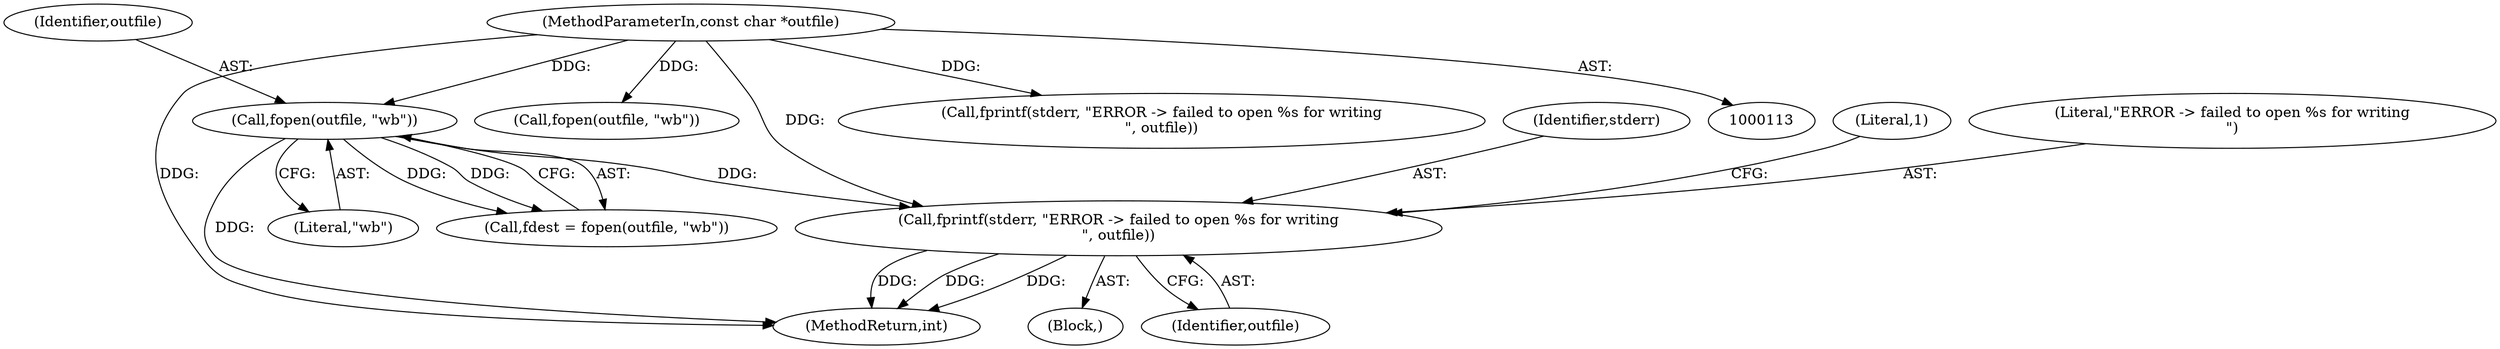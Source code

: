 digraph "0_openjpeg_15f081c89650dccee4aa4ae66f614c3fdb268767_3@API" {
"1000263" [label="(Call,fprintf(stderr, \"ERROR -> failed to open %s for writing\n\", outfile))"];
"1000256" [label="(Call,fopen(outfile, \"wb\"))"];
"1000115" [label="(MethodParameterIn,const char *outfile)"];
"1000264" [label="(Identifier,stderr)"];
"1000262" [label="(Block,)"];
"1000268" [label="(Literal,1)"];
"1001743" [label="(MethodReturn,int)"];
"1000265" [label="(Literal,\"ERROR -> failed to open %s for writing\n\")"];
"1000266" [label="(Identifier,outfile)"];
"1000263" [label="(Call,fprintf(stderr, \"ERROR -> failed to open %s for writing\n\", outfile))"];
"1000115" [label="(MethodParameterIn,const char *outfile)"];
"1000257" [label="(Identifier,outfile)"];
"1001125" [label="(Call,fopen(outfile, \"wb\"))"];
"1000256" [label="(Call,fopen(outfile, \"wb\"))"];
"1000258" [label="(Literal,\"wb\")"];
"1001132" [label="(Call,fprintf(stderr, \"ERROR -> failed to open %s for writing\n\", outfile))"];
"1000254" [label="(Call,fdest = fopen(outfile, \"wb\"))"];
"1000263" -> "1000262"  [label="AST: "];
"1000263" -> "1000266"  [label="CFG: "];
"1000264" -> "1000263"  [label="AST: "];
"1000265" -> "1000263"  [label="AST: "];
"1000266" -> "1000263"  [label="AST: "];
"1000268" -> "1000263"  [label="CFG: "];
"1000263" -> "1001743"  [label="DDG: "];
"1000263" -> "1001743"  [label="DDG: "];
"1000263" -> "1001743"  [label="DDG: "];
"1000256" -> "1000263"  [label="DDG: "];
"1000115" -> "1000263"  [label="DDG: "];
"1000256" -> "1000254"  [label="AST: "];
"1000256" -> "1000258"  [label="CFG: "];
"1000257" -> "1000256"  [label="AST: "];
"1000258" -> "1000256"  [label="AST: "];
"1000254" -> "1000256"  [label="CFG: "];
"1000256" -> "1001743"  [label="DDG: "];
"1000256" -> "1000254"  [label="DDG: "];
"1000256" -> "1000254"  [label="DDG: "];
"1000115" -> "1000256"  [label="DDG: "];
"1000115" -> "1000113"  [label="AST: "];
"1000115" -> "1001743"  [label="DDG: "];
"1000115" -> "1001125"  [label="DDG: "];
"1000115" -> "1001132"  [label="DDG: "];
}
